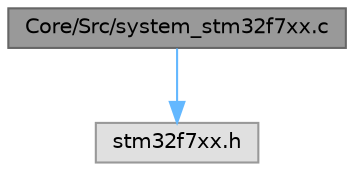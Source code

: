 digraph "Core/Src/system_stm32f7xx.c"
{
 // LATEX_PDF_SIZE
  bgcolor="transparent";
  edge [fontname=Helvetica,fontsize=10,labelfontname=Helvetica,labelfontsize=10];
  node [fontname=Helvetica,fontsize=10,shape=box,height=0.2,width=0.4];
  Node1 [id="Node000001",label="Core/Src/system_stm32f7xx.c",height=0.2,width=0.4,color="gray40", fillcolor="grey60", style="filled", fontcolor="black",tooltip="CMSIS Cortex-M7 Device Peripheral Access Layer System Source File."];
  Node1 -> Node2 [id="edge1_Node000001_Node000002",color="steelblue1",style="solid",tooltip=" "];
  Node2 [id="Node000002",label="stm32f7xx.h",height=0.2,width=0.4,color="grey60", fillcolor="#E0E0E0", style="filled",tooltip=" "];
}
